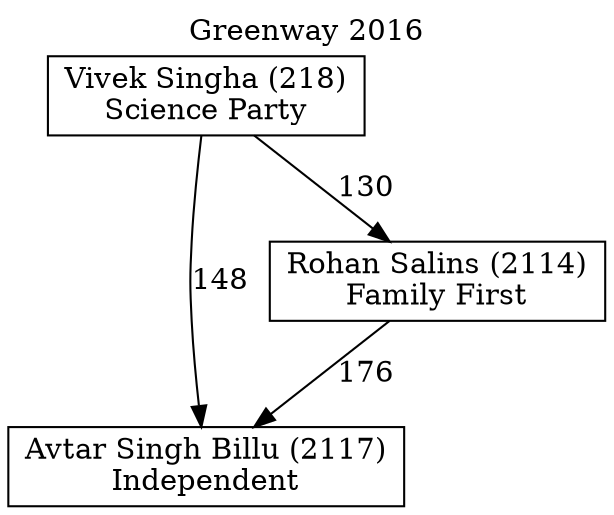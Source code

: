 // House preference flow
digraph "Avtar Singh Billu (2117)_Greenway_2016" {
	graph [label="Greenway 2016" labelloc=t mclimit=10]
	node [shape=box]
	"Vivek Singha (218)" [label="Vivek Singha (218)
Science Party"]
	"Avtar Singh Billu (2117)" [label="Avtar Singh Billu (2117)
Independent"]
	"Rohan Salins (2114)" [label="Rohan Salins (2114)
Family First"]
	"Vivek Singha (218)" -> "Avtar Singh Billu (2117)" [label=148]
	"Vivek Singha (218)" -> "Rohan Salins (2114)" [label=130]
	"Rohan Salins (2114)" -> "Avtar Singh Billu (2117)" [label=176]
}
